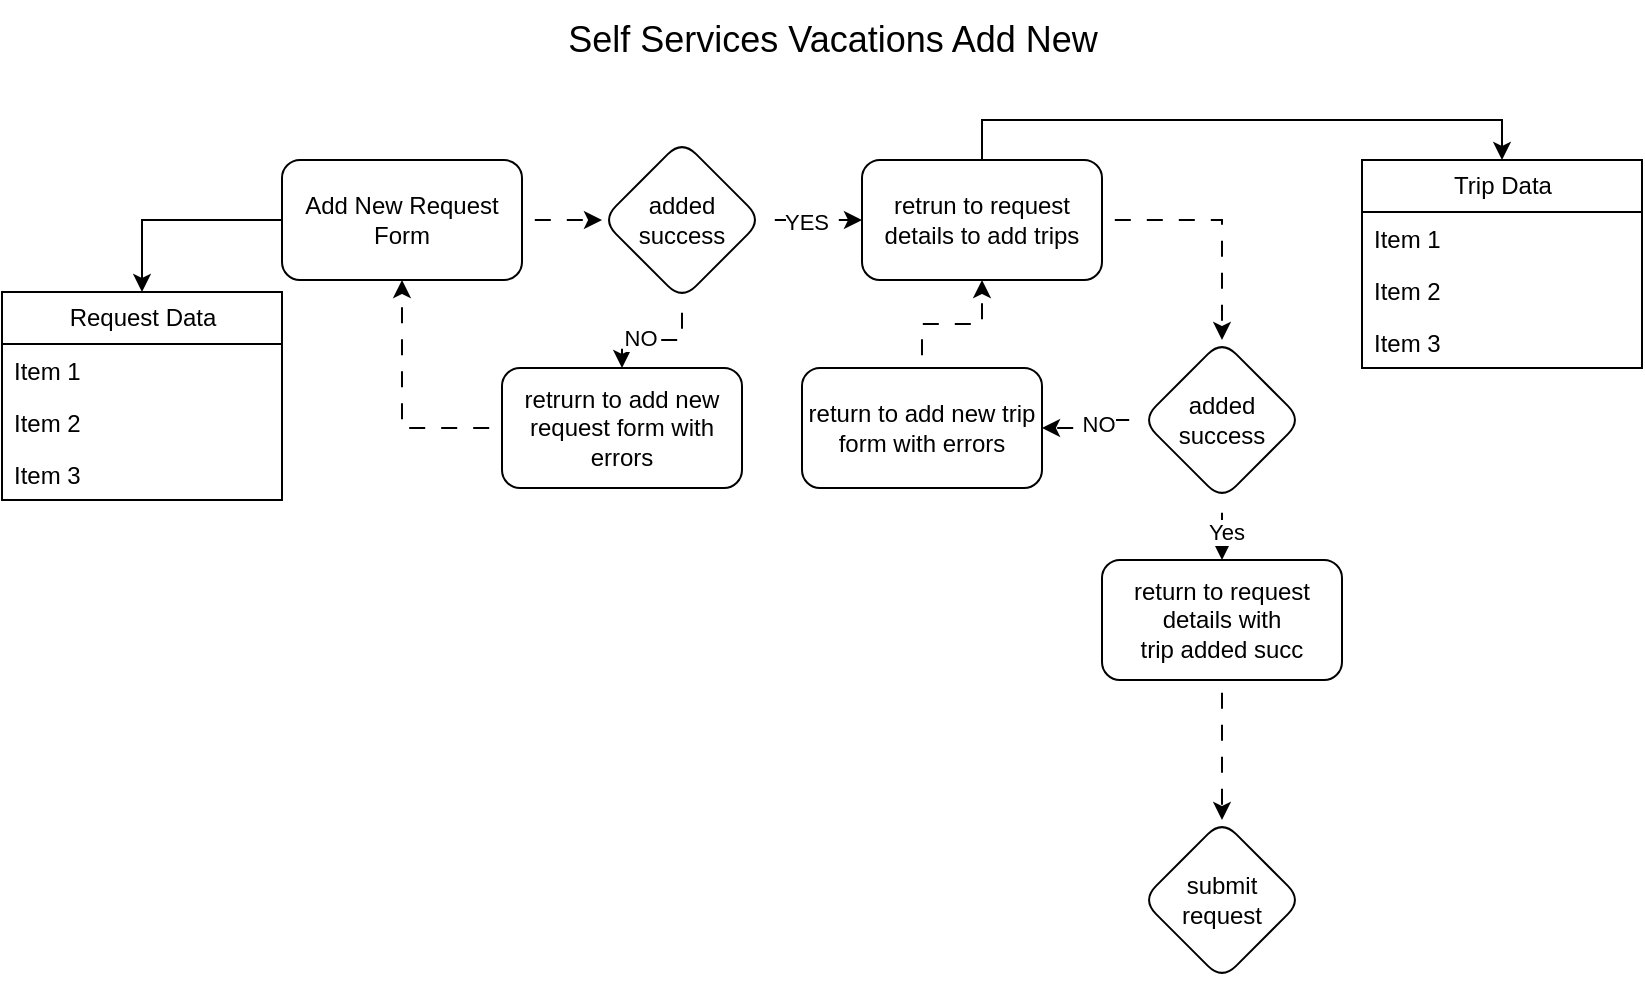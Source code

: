 <mxfile version="24.6.1" type="device">
  <diagram name="Page-1" id="1jv7s_FwXMZpwmidCdS-">
    <mxGraphModel dx="1434" dy="836" grid="1" gridSize="10" guides="1" tooltips="1" connect="1" arrows="1" fold="1" page="1" pageScale="1" pageWidth="850" pageHeight="1100" background="none" math="0" shadow="0">
      <root>
        <mxCell id="0" />
        <mxCell id="1" parent="0" />
        <mxCell id="fguW3r7IMX5NvHUQZzcL-1" value="&lt;font style=&quot;font-size: 18px;&quot;&gt;Self Services Vacations Add New&lt;/font&gt;" style="text;html=1;align=center;verticalAlign=middle;resizable=0;points=[];autosize=1;strokeColor=none;fillColor=none;" parent="1" vertex="1">
          <mxGeometry x="280" width="290" height="40" as="geometry" />
        </mxCell>
        <mxCell id="c0AVI7LQMnd76TW5-mkH-1" value="" style="edgeStyle=orthogonalEdgeStyle;rounded=0;orthogonalLoop=1;jettySize=auto;html=1;entryX=0.5;entryY=0;entryDx=0;entryDy=0;exitX=0;exitY=0.5;exitDx=0;exitDy=0;" parent="1" source="fguW3r7IMX5NvHUQZzcL-2" target="fguW3r7IMX5NvHUQZzcL-3" edge="1">
          <mxGeometry relative="1" as="geometry" />
        </mxCell>
        <mxCell id="c0AVI7LQMnd76TW5-mkH-4" value="" style="edgeStyle=orthogonalEdgeStyle;rounded=0;orthogonalLoop=1;jettySize=auto;html=1;flowAnimation=1;" parent="1" source="fguW3r7IMX5NvHUQZzcL-2" target="c0AVI7LQMnd76TW5-mkH-3" edge="1">
          <mxGeometry relative="1" as="geometry" />
        </mxCell>
        <mxCell id="fguW3r7IMX5NvHUQZzcL-2" value="Add New Request Form" style="rounded=1;whiteSpace=wrap;html=1;" parent="1" vertex="1">
          <mxGeometry x="150" y="80" width="120" height="60" as="geometry" />
        </mxCell>
        <mxCell id="fguW3r7IMX5NvHUQZzcL-3" value="Request Data" style="swimlane;fontStyle=0;childLayout=stackLayout;horizontal=1;startSize=26;fillColor=none;horizontalStack=0;resizeParent=1;resizeParentMax=0;resizeLast=0;collapsible=1;marginBottom=0;html=1;" parent="1" vertex="1">
          <mxGeometry x="10" y="146" width="140" height="104" as="geometry" />
        </mxCell>
        <mxCell id="fguW3r7IMX5NvHUQZzcL-4" value="Item 1" style="text;strokeColor=none;fillColor=none;align=left;verticalAlign=top;spacingLeft=4;spacingRight=4;overflow=hidden;rotatable=0;points=[[0,0.5],[1,0.5]];portConstraint=eastwest;whiteSpace=wrap;html=1;" parent="fguW3r7IMX5NvHUQZzcL-3" vertex="1">
          <mxGeometry y="26" width="140" height="26" as="geometry" />
        </mxCell>
        <mxCell id="fguW3r7IMX5NvHUQZzcL-5" value="Item 2" style="text;strokeColor=none;fillColor=none;align=left;verticalAlign=top;spacingLeft=4;spacingRight=4;overflow=hidden;rotatable=0;points=[[0,0.5],[1,0.5]];portConstraint=eastwest;whiteSpace=wrap;html=1;" parent="fguW3r7IMX5NvHUQZzcL-3" vertex="1">
          <mxGeometry y="52" width="140" height="26" as="geometry" />
        </mxCell>
        <mxCell id="fguW3r7IMX5NvHUQZzcL-6" value="Item 3" style="text;strokeColor=none;fillColor=none;align=left;verticalAlign=top;spacingLeft=4;spacingRight=4;overflow=hidden;rotatable=0;points=[[0,0.5],[1,0.5]];portConstraint=eastwest;whiteSpace=wrap;html=1;" parent="fguW3r7IMX5NvHUQZzcL-3" vertex="1">
          <mxGeometry y="78" width="140" height="26" as="geometry" />
        </mxCell>
        <mxCell id="c0AVI7LQMnd76TW5-mkH-6" value="" style="edgeStyle=orthogonalEdgeStyle;rounded=0;orthogonalLoop=1;jettySize=auto;html=1;flowAnimation=1;" parent="1" source="c0AVI7LQMnd76TW5-mkH-3" target="c0AVI7LQMnd76TW5-mkH-5" edge="1">
          <mxGeometry relative="1" as="geometry" />
        </mxCell>
        <mxCell id="c0AVI7LQMnd76TW5-mkH-8" value="NO" style="edgeLabel;html=1;align=center;verticalAlign=middle;resizable=0;points=[];" parent="c0AVI7LQMnd76TW5-mkH-6" vertex="1" connectable="0">
          <mxGeometry x="0.296" y="-1" relative="1" as="geometry">
            <mxPoint as="offset" />
          </mxGeometry>
        </mxCell>
        <mxCell id="c0AVI7LQMnd76TW5-mkH-10" value="" style="edgeStyle=orthogonalEdgeStyle;rounded=0;orthogonalLoop=1;jettySize=auto;html=1;flowAnimation=1;" parent="1" source="c0AVI7LQMnd76TW5-mkH-3" target="c0AVI7LQMnd76TW5-mkH-9" edge="1">
          <mxGeometry relative="1" as="geometry" />
        </mxCell>
        <mxCell id="_aT4pJFqqF2844HcA7m8-6" value="YES" style="edgeLabel;html=1;align=center;verticalAlign=middle;resizable=0;points=[];" parent="c0AVI7LQMnd76TW5-mkH-10" vertex="1" connectable="0">
          <mxGeometry x="-0.12" y="-1" relative="1" as="geometry">
            <mxPoint as="offset" />
          </mxGeometry>
        </mxCell>
        <mxCell id="c0AVI7LQMnd76TW5-mkH-3" value="added success" style="rhombus;whiteSpace=wrap;html=1;rounded=1;" parent="1" vertex="1">
          <mxGeometry x="310" y="70" width="80" height="80" as="geometry" />
        </mxCell>
        <mxCell id="c0AVI7LQMnd76TW5-mkH-7" value="" style="edgeStyle=orthogonalEdgeStyle;rounded=0;orthogonalLoop=1;jettySize=auto;html=1;flowAnimation=1;exitX=0;exitY=0.5;exitDx=0;exitDy=0;" parent="1" source="c0AVI7LQMnd76TW5-mkH-5" target="fguW3r7IMX5NvHUQZzcL-2" edge="1">
          <mxGeometry relative="1" as="geometry" />
        </mxCell>
        <mxCell id="c0AVI7LQMnd76TW5-mkH-5" value="retrurn to add new request form with errors" style="whiteSpace=wrap;html=1;rounded=1;" parent="1" vertex="1">
          <mxGeometry x="260" y="184" width="120" height="60" as="geometry" />
        </mxCell>
        <mxCell id="_aT4pJFqqF2844HcA7m8-5" value="" style="edgeStyle=orthogonalEdgeStyle;rounded=0;orthogonalLoop=1;jettySize=auto;html=1;entryX=0.5;entryY=0;entryDx=0;entryDy=0;exitX=0.5;exitY=0;exitDx=0;exitDy=0;" parent="1" source="c0AVI7LQMnd76TW5-mkH-9" target="_aT4pJFqqF2844HcA7m8-1" edge="1">
          <mxGeometry relative="1" as="geometry" />
        </mxCell>
        <mxCell id="_aT4pJFqqF2844HcA7m8-8" value="" style="edgeStyle=orthogonalEdgeStyle;rounded=0;orthogonalLoop=1;jettySize=auto;html=1;flowAnimation=1;" parent="1" source="c0AVI7LQMnd76TW5-mkH-9" target="_aT4pJFqqF2844HcA7m8-7" edge="1">
          <mxGeometry relative="1" as="geometry" />
        </mxCell>
        <mxCell id="c0AVI7LQMnd76TW5-mkH-9" value="retrun to request details to add trips" style="whiteSpace=wrap;html=1;rounded=1;" parent="1" vertex="1">
          <mxGeometry x="440" y="80" width="120" height="60" as="geometry" />
        </mxCell>
        <mxCell id="_aT4pJFqqF2844HcA7m8-1" value="Trip Data" style="swimlane;fontStyle=0;childLayout=stackLayout;horizontal=1;startSize=26;fillColor=none;horizontalStack=0;resizeParent=1;resizeParentMax=0;resizeLast=0;collapsible=1;marginBottom=0;html=1;" parent="1" vertex="1">
          <mxGeometry x="690" y="80" width="140" height="104" as="geometry" />
        </mxCell>
        <mxCell id="_aT4pJFqqF2844HcA7m8-2" value="Item 1" style="text;strokeColor=none;fillColor=none;align=left;verticalAlign=top;spacingLeft=4;spacingRight=4;overflow=hidden;rotatable=0;points=[[0,0.5],[1,0.5]];portConstraint=eastwest;whiteSpace=wrap;html=1;" parent="_aT4pJFqqF2844HcA7m8-1" vertex="1">
          <mxGeometry y="26" width="140" height="26" as="geometry" />
        </mxCell>
        <mxCell id="_aT4pJFqqF2844HcA7m8-3" value="Item 2" style="text;strokeColor=none;fillColor=none;align=left;verticalAlign=top;spacingLeft=4;spacingRight=4;overflow=hidden;rotatable=0;points=[[0,0.5],[1,0.5]];portConstraint=eastwest;whiteSpace=wrap;html=1;" parent="_aT4pJFqqF2844HcA7m8-1" vertex="1">
          <mxGeometry y="52" width="140" height="26" as="geometry" />
        </mxCell>
        <mxCell id="_aT4pJFqqF2844HcA7m8-4" value="Item 3" style="text;strokeColor=none;fillColor=none;align=left;verticalAlign=top;spacingLeft=4;spacingRight=4;overflow=hidden;rotatable=0;points=[[0,0.5],[1,0.5]];portConstraint=eastwest;whiteSpace=wrap;html=1;" parent="_aT4pJFqqF2844HcA7m8-1" vertex="1">
          <mxGeometry y="78" width="140" height="26" as="geometry" />
        </mxCell>
        <mxCell id="_aT4pJFqqF2844HcA7m8-10" value="" style="edgeStyle=orthogonalEdgeStyle;shape=connector;rounded=0;orthogonalLoop=1;jettySize=auto;html=1;strokeColor=default;align=center;verticalAlign=middle;fontFamily=Helvetica;fontSize=11;fontColor=default;labelBackgroundColor=default;endArrow=classic;flowAnimation=1;" parent="1" source="_aT4pJFqqF2844HcA7m8-7" target="_aT4pJFqqF2844HcA7m8-9" edge="1">
          <mxGeometry relative="1" as="geometry" />
        </mxCell>
        <mxCell id="_aT4pJFqqF2844HcA7m8-11" value="Yes" style="edgeLabel;html=1;align=center;verticalAlign=middle;resizable=0;points=[];fontFamily=Helvetica;fontSize=11;fontColor=default;labelBackgroundColor=default;" parent="_aT4pJFqqF2844HcA7m8-10" vertex="1" connectable="0">
          <mxGeometry x="-0.033" y="-2" relative="1" as="geometry">
            <mxPoint as="offset" />
          </mxGeometry>
        </mxCell>
        <mxCell id="_aT4pJFqqF2844HcA7m8-13" value="" style="edgeStyle=orthogonalEdgeStyle;shape=connector;rounded=0;orthogonalLoop=1;jettySize=auto;html=1;strokeColor=default;align=center;verticalAlign=middle;fontFamily=Helvetica;fontSize=11;fontColor=default;labelBackgroundColor=default;endArrow=classic;flowAnimation=1;" parent="1" source="_aT4pJFqqF2844HcA7m8-7" target="_aT4pJFqqF2844HcA7m8-12" edge="1">
          <mxGeometry relative="1" as="geometry" />
        </mxCell>
        <mxCell id="_aT4pJFqqF2844HcA7m8-15" value="NO" style="edgeLabel;html=1;align=center;verticalAlign=middle;resizable=0;points=[];fontFamily=Helvetica;fontSize=11;fontColor=default;labelBackgroundColor=default;" parent="_aT4pJFqqF2844HcA7m8-13" vertex="1" connectable="0">
          <mxGeometry x="-0.16" y="2" relative="1" as="geometry">
            <mxPoint as="offset" />
          </mxGeometry>
        </mxCell>
        <mxCell id="_aT4pJFqqF2844HcA7m8-7" value="added success" style="rhombus;whiteSpace=wrap;html=1;rounded=1;" parent="1" vertex="1">
          <mxGeometry x="580" y="170" width="80" height="80" as="geometry" />
        </mxCell>
        <mxCell id="_aT4pJFqqF2844HcA7m8-17" value="" style="edgeStyle=orthogonalEdgeStyle;shape=connector;rounded=0;orthogonalLoop=1;jettySize=auto;html=1;strokeColor=default;align=center;verticalAlign=middle;fontFamily=Helvetica;fontSize=11;fontColor=default;labelBackgroundColor=default;endArrow=classic;flowAnimation=1;" parent="1" source="_aT4pJFqqF2844HcA7m8-9" target="_aT4pJFqqF2844HcA7m8-16" edge="1">
          <mxGeometry relative="1" as="geometry" />
        </mxCell>
        <mxCell id="_aT4pJFqqF2844HcA7m8-9" value="return to request details with&lt;br&gt;trip added succ" style="whiteSpace=wrap;html=1;rounded=1;" parent="1" vertex="1">
          <mxGeometry x="560" y="280" width="120" height="60" as="geometry" />
        </mxCell>
        <mxCell id="_aT4pJFqqF2844HcA7m8-14" value="" style="edgeStyle=orthogonalEdgeStyle;shape=connector;rounded=0;orthogonalLoop=1;jettySize=auto;html=1;strokeColor=default;align=center;verticalAlign=middle;fontFamily=Helvetica;fontSize=11;fontColor=default;labelBackgroundColor=default;endArrow=classic;flowAnimation=1;" parent="1" source="_aT4pJFqqF2844HcA7m8-12" target="c0AVI7LQMnd76TW5-mkH-9" edge="1">
          <mxGeometry relative="1" as="geometry" />
        </mxCell>
        <mxCell id="_aT4pJFqqF2844HcA7m8-12" value="return to add new trip form with errors" style="whiteSpace=wrap;html=1;rounded=1;" parent="1" vertex="1">
          <mxGeometry x="410" y="184" width="120" height="60" as="geometry" />
        </mxCell>
        <mxCell id="_aT4pJFqqF2844HcA7m8-16" value="submit request" style="rhombus;whiteSpace=wrap;html=1;rounded=1;" parent="1" vertex="1">
          <mxGeometry x="580" y="410" width="80" height="80" as="geometry" />
        </mxCell>
      </root>
    </mxGraphModel>
  </diagram>
</mxfile>
